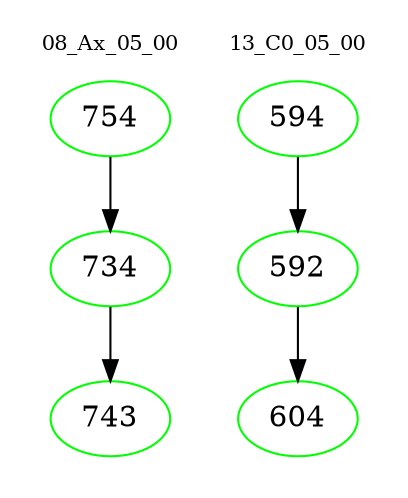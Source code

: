digraph{
subgraph cluster_0 {
color = white
label = "08_Ax_05_00";
fontsize=10;
T0_754 [label="754", color="green"]
T0_754 -> T0_734 [color="black"]
T0_734 [label="734", color="green"]
T0_734 -> T0_743 [color="black"]
T0_743 [label="743", color="green"]
}
subgraph cluster_1 {
color = white
label = "13_C0_05_00";
fontsize=10;
T1_594 [label="594", color="green"]
T1_594 -> T1_592 [color="black"]
T1_592 [label="592", color="green"]
T1_592 -> T1_604 [color="black"]
T1_604 [label="604", color="green"]
}
}
